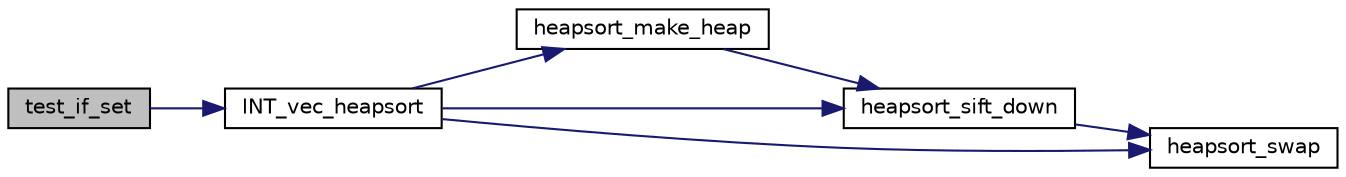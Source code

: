 digraph "test_if_set"
{
  edge [fontname="Helvetica",fontsize="10",labelfontname="Helvetica",labelfontsize="10"];
  node [fontname="Helvetica",fontsize="10",shape=record];
  rankdir="LR";
  Node8055 [label="test_if_set",height=0.2,width=0.4,color="black", fillcolor="grey75", style="filled", fontcolor="black"];
  Node8055 -> Node8056 [color="midnightblue",fontsize="10",style="solid",fontname="Helvetica"];
  Node8056 [label="INT_vec_heapsort",height=0.2,width=0.4,color="black", fillcolor="white", style="filled",URL="$d4/dd7/sorting_8_c.html#a3590ad9987f801fbfc94634300182f39"];
  Node8056 -> Node8057 [color="midnightblue",fontsize="10",style="solid",fontname="Helvetica"];
  Node8057 [label="heapsort_make_heap",height=0.2,width=0.4,color="black", fillcolor="white", style="filled",URL="$d4/dd7/sorting_8_c.html#a42f24453d7d77eeb1338ebd1a13cfdbb"];
  Node8057 -> Node8058 [color="midnightblue",fontsize="10",style="solid",fontname="Helvetica"];
  Node8058 [label="heapsort_sift_down",height=0.2,width=0.4,color="black", fillcolor="white", style="filled",URL="$d4/dd7/sorting_8_c.html#a65cbb1a6a3f01f511673705437ddc18b"];
  Node8058 -> Node8059 [color="midnightblue",fontsize="10",style="solid",fontname="Helvetica"];
  Node8059 [label="heapsort_swap",height=0.2,width=0.4,color="black", fillcolor="white", style="filled",URL="$d4/dd7/sorting_8_c.html#a8f048362e6065297b19b6975bcbbfcc6"];
  Node8056 -> Node8059 [color="midnightblue",fontsize="10",style="solid",fontname="Helvetica"];
  Node8056 -> Node8058 [color="midnightblue",fontsize="10",style="solid",fontname="Helvetica"];
}
